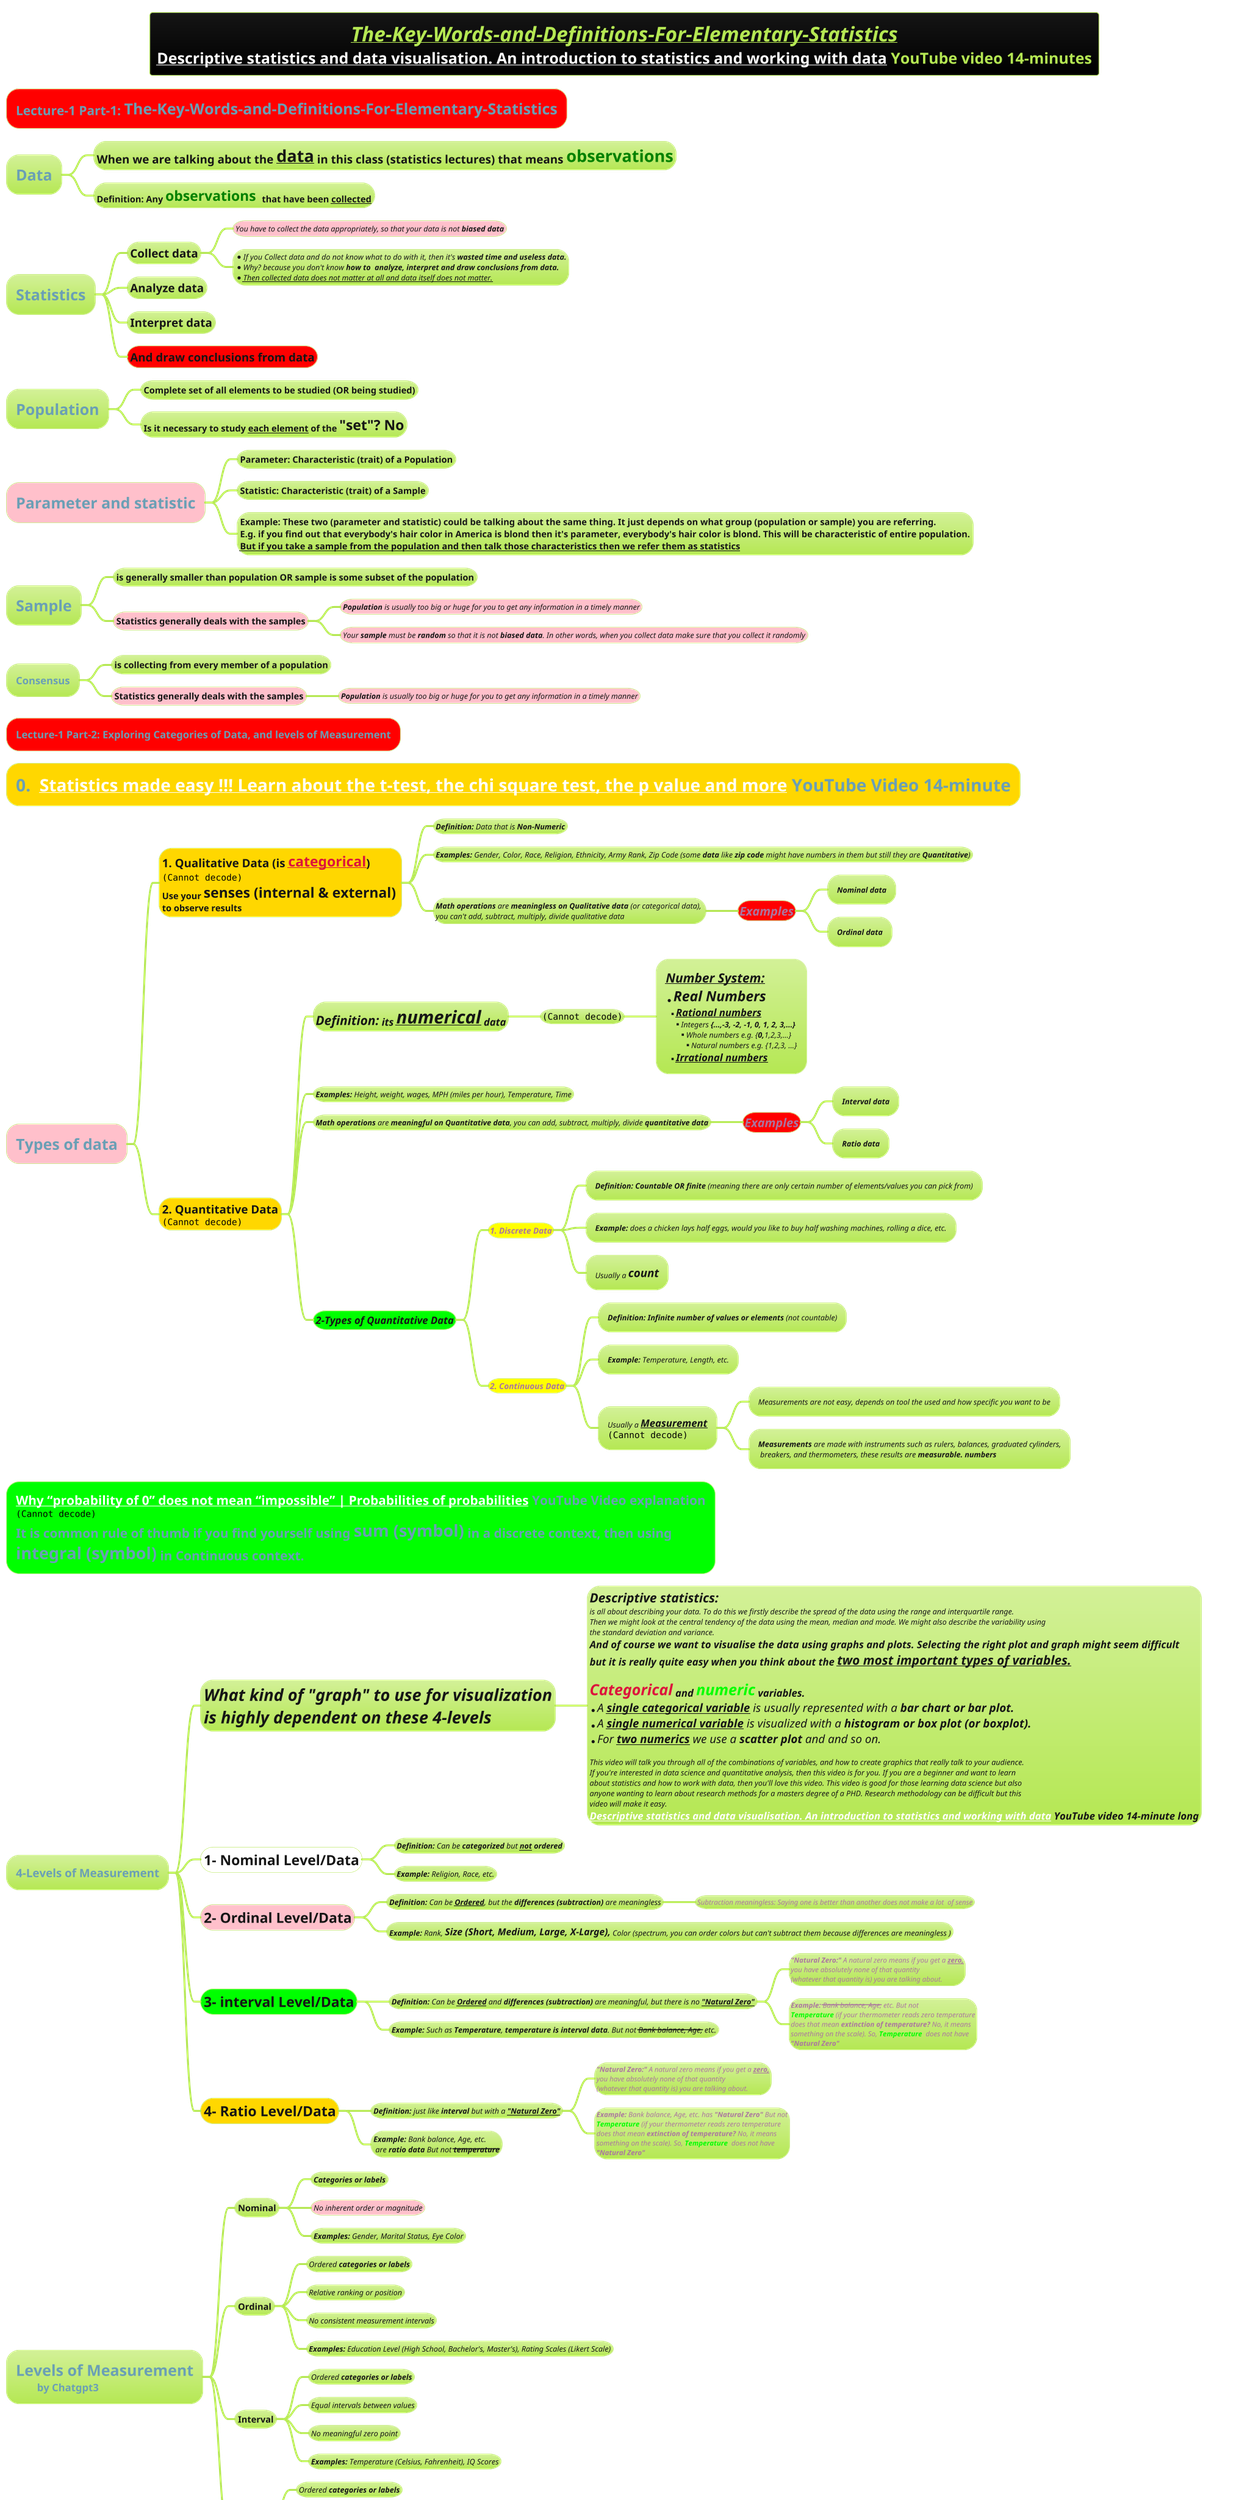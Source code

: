 @startmindmap
skinparam node {
    FontStyle italic
}

title =__//The-Key-Words-and-Definitions-For-Elementary-Statistics//__ \n=[[https://www.youtube.com/watch?v=txNvZ3Zndak&t=91s&ab_channel=GlobalHealthwithGregMartin Descriptive statistics and data visualisation. An introduction to statistics and working with data]] YouTube video 14-minutes
!theme hacker


*[#red] =Lecture-1 Part-1: **The-Key-Words-and-Definitions-For-Elementary-Statistics**
* =**Data**
** =When we are talking about the __**data**__ in this class (statistics lectures) that means <color #green>**observations**</color>
** **Definition:** Any <size:22><color #green>**observations**</color> </size> that have been __collected__

* =**Statistics**
** =Collect data
***[#pink] You have to collect the data appropriately, so that your data is not **biased data**
***:*If you Collect data and do not know what to do with it, then it's **wasted time and useless data.**
*Why? because you don't know **how to  analyze, interpret and draw conclusions from data.**
*__Then collected data does not matter at all and data itself does not matter.__;

** =Analyze data
** =Interpret data
**[#red] =And draw conclusions from data

* =**Population**
** Complete set of all elements to be studied (OR being studied)
** **Is it necessary to study __each element__ of the <size:22>"set"? No**

*[#pink] =**Parameter and statistic**
** **Parameter:** Characteristic (trait) of a **Population**
** **Statistic:** Characteristic (trait) of a **Sample**
**:**Example:** These two **(parameter and statistic) could be talking about the same thing.** It just depends on what **group (population or sample)** you are referring.
E.g. if you find out that everybody's hair color in America is blond then it's **parameter**, everybody's hair color is blond. This will be characteristic of entire population.
__But if you take a **sample** from the **population** and then talk those **characteristics** then we refer them as **statistics**__;

* =**Sample**
** is generally smaller than **population** OR **sample** is some subset of the **population**
**[#pink] **Statistics** generally deals with the **samples**
***[#pink] **Population** is usually too big or huge for you to get any information in a timely manner
***[#pink] Your **sample** must be **random** so that it is not **biased data**. In other words, when you collect data make sure that you collect it randomly

* **Consensus**
** is collecting from **every member** of a **population**
**[#pink] **Statistics** generally deals with the **samples**
***[#pink] **Population** is usually too big or huge for you to get any information in a timely manner


*[#red] Lecture-1 Part-2: **Exploring Categories of Data, and levels of Measurement**
*[#gold] <size:27>**0.  [[https://www.youtube.com/watch?v=I10q6fjPxJ0&t=222s&ab_channel=GlobalHealthwithGregMartin Statistics made easy !!! Learn about the t-test, the chi square test, the p value and more]] YouTube Video 14-minute**

*[#pink] =**Types of data**
**[#gold] ==**1. Qualitative Data (is <color #crimson>__categorical__</color>)** \n<img:images/img_38.png> \nUse your <size:22>**senses** (internal & external)</size> \nto observe results
*** **Definition:** Data that is **Non-Numeric**
*** **Examples:** Gender, Color, Race, Religion, Ethnicity, Army Rank, Zip Code (some **data** like **zip code** might have numbers in them but still they are **Quantitative**)
*** **Math operations** are **meaningless on Qualitative data** (or categorical data), \nyou can't add, subtract, multiply, divide qualitative data
****[#red] =**Examples**
***** **Nominal data**
***** **Ordinal data**
**[#gold] ==**2. Quantitative Data** \n<img:images/img_39.png>
*** =**Definition:** its //**__numerical__**// data
**** <img:images/img_32.png>
*****:=__Number System:__
* <size:22>**Real Numbers**
** <size:16>**__Rational numbers__**
*** Integers **{...,-3, -2, -1, 0, 1, 2, 3,...}**
**** Whole numbers e.g. {**0,**1,2,3,...}
***** Natural numbers e.g. {1,2,3, ...}
** <size:16>**__Irrational numbers__**;

*** **Examples:** Height, weight, wages, MPH (miles per hour), Temperature, Time
*** **Math operations** are **meaningful on Quantitative data**, you can add, subtract, multiply, divide **quantitative data**
****[#red] =**Examples**
***** **Interval data**
***** **Ratio data**
***[#lime] ==**2-Types of Quantitative Data**
****[#yellow] ==1. Discrete Data
***** **Definition:** **Countable OR finite** (meaning there are only certain number of elements/values you can pick from)
***** **Example:** does a chicken lays half eggs, would you like to buy half washing machines, rolling a dice, etc.
***** Usually a <size:18>**count**

****[#yellow] ==2. Continuous Data
***** **Definition:** **Infinite number of values or elements** (not countable)
***** **Example:** Temperature, Length, etc.
***** Usually a <size:16>**__Measurement__**\n<img:images/img_33.png>
****** Measurements are not easy, depends on tool the used and how specific you want to be
****** **Measurements** are made with instruments such as rulers, balances, graduated cylinders,\n breakers, and thermometers, these results are **measurable. numbers**

*[#lime]:=[[https://www.youtube.com/watch?v=ZA4JkHKZM50&ab_channel=3Blue1Brown Why “probability of 0” does not mean “impossible” | Probabilities of probabilities]] YouTube Video explanation
<img:images/img_34.png>
=It is common rule of thumb if you find yourself using <size:22>sum (symbol)</size> in a discrete context, then using
=<size:22>integral (symbol)</size> in Continuous context.;



* ===**4-Levels of Measurement**
** =//**What kind of "graph" to use for visualization**// \n=//**is highly dependent on these 4-levels**//
***:=//Descriptive statistics://
is all about describing your data. To do this we firstly describe the spread of the data using the range and interquartile range.
Then we might look at the central tendency of the data using the mean, median and mode. We might also describe the variability using
the standard deviation and variance.
= And of course we want to visualise the data using graphs and plots. Selecting the right plot and graph might seem difficult
= but it is really quite easy when you think about the __two most important types of variables.__

= <color #crimson>**Categorical**</color> and <color #lime>**numeric**</color> variables.
* <size:18>A **__single categorical variable__** is usually represented with a **bar chart or bar plot.**
* <size:18>A **__single numerical variable__** is visualized with a **histogram or box plot (or boxplot).**
* <size:18>For **__two numerics__** we use a **scatter plot** and and so on.

This video will talk you through all of the combinations of variables, and how to create graphics that really talk to your audience.
If you're interested in data science and quantitative analysis, then this video is for you. If you are a beginner and want to learn
about statistics and how to work with data, then you'll love this video. This video is good for those learning data science but also
anyone wanting to learn about research methods for a masters degree of a PHD. Research methodology can be difficult but this
video will make it easy.
=[[https://www.youtube.com/watch?v=txNvZ3Zndak&t=91s&ab_channel=GlobalHealthwithGregMartin Descriptive statistics and data visualisation. An introduction to statistics and working with data]] YouTube video 14-minute long;

**[#white] =**1- Nominal Level/Data**
*** **Definition:** Can be **categorized** but **__not__ ordered**
*** **Example:** Religion, Race, etc.

**[#pink] =**2- Ordinal Level/Data**
*** **Definition:** Can be **__Ordered__**, but the **differences (subtraction)** are meaningless
**** Subtraction meaningless: Saying one is better than another does not make a lot  of sense
*** **Example:** Rank, <size:15>**Size (Short, Medium, Large, X-Large),**</size> Color (spectrum, you can order colors but can't subtract them because differences are meaningless )

**[#lime] =**3- interval Level/Data**
*** **Definition:** Can be **__Ordered__** and **differences (subtraction)** are meaningful, but there is no **__"Natural Zero"__**
****:**"Natural Zero:"** A natural zero means if you get a **__zero,__**
you have absolutely none of that quantity
(whatever that quantity is) you are talking about.;
****:**Example:** --Bank balance, Age,-- etc. But not
<color #lime>**Temperature**</color> (if your thermometer reads zero temperature
does that mean **extinction of temperature?** No, it means
something on the scale). So, <color #lime>**Temperature**</color>  does not have
**"Natural Zero"**;
*** **Example:** Such as **Temperature**, **temperature is interval data**. But not --Bank balance, Age,-- etc.

**[#gold] =**4- Ratio Level/Data**
*** **Definition:** just like **interval** but with a **__"Natural Zero"__**
****:**"Natural Zero:"** A natural zero means if you get a **__zero,__**
you have absolutely none of that quantity
(whatever that quantity is) you are talking about.;
****:**Example:** Bank balance, Age, etc. has **"Natural Zero"** But not
<color #lime>**Temperature**</color> (if your thermometer reads zero temperature
does that mean **extinction of temperature?** No, it means
something on the scale). So, <color #lime>**Temperature**</color>  does not have
**"Natural Zero"**;
*** **Example:** Bank balance, Age, etc.\n are **ratio data** But not --**temperature**--

* =**Levels of Measurement**\n\tby Chatgpt3
** Nominal
*** **Categories or labels**
***[#pink] No inherent order or magnitude
*** **Examples:** Gender, Marital Status, Eye Color
** Ordinal
*** Ordered **categories or labels**
*** Relative ranking or position
*** No consistent measurement intervals
*** **Examples:** Education Level (High School, Bachelor's, Master's), Rating Scales (Likert Scale)
** Interval
*** Ordered **categories or labels**
*** Equal intervals between values
*** No meaningful zero point
*** **Examples:** Temperature (Celsius, Fahrenheit), IQ Scores
** Ratio
*** Ordered **categories or labels**
*** Equal intervals between values
*** Meaningful zero point
*** **Examples:** Height, Weight, Income, Time

* =Categories of Data and Learning
**:Unlabeled data typically falls under the category of "Unsupervised Learning" in the context of machine learning.
Unsupervised learning is a type of learning where the data does not have predefined labels or categories. The goal
is to explore the patterns, relationships, or structures within the data without any specific guidance.;
** Labeled Data
***[#pink] **Supervised Learning**
**** **Classification**
***** **Output** is always **category (non-numeric value)**
****** **Target variable** are always **interval or ratio data/variable** \n* __**Target variable** is always **dependent variable**__ \n* __**Independent variables** are called **"variables or features"**__ \n* __**Dependent variable** often called **"target or outcome"**__
******* **As shown below**\n <img:images/img_43.png>
**** **Regression**
***** **Output** is always **Numeric value**
****** **Target variable** are always **interval or ratio data/variable** \n* __**Target variable** is always **dependent variable**__ \n* __**Independent variables** are called **"variables or features"**__ \n* __**Dependent variable** often called **"target or outcome"**__
******* **As shown below**\n <img:images/img_42.png>
******** **Dependent vs Independent variable**\n <img:images/img_44.png>
******** **Regression vs correlation**\n <img:images/img_45.png>
** Unlabeled Data
***[#pink] **Unsupervised Learning**
****[#yellow] ===Clustering
****[#yellow] ===Dimensionality Reduction
****[#yellow] ===Anomaly Detection
**:This updated mindmap script reflects the distinction between labeled data used in supervised learning tasks and unlabeled data used
in unsupervised learning tasks. Unsupervised learning algorithms aim to discover patterns, groupings, or anomalies in the data without
relying on predefined labels.;

*:The distinction between labeled and unlabeled data is primarily used in the field of machine learning, where it plays a crucial role
in the training and development of models. However, the concept of labeled and unlabeled data can also be relevant in other disciplines
that involve data analysis and pattern recognition. Here are a few examples:

* **Data Mining:** Data mining is a field that focuses on discovering patterns, relationships, and insights from large datasets.
In data mining, labeled data is often used for supervised learning tasks, while unlabeled data can be utilized for
unsupervised learning tasks such as clustering or anomaly detection.

* **Statistics:** In statistics, labeled data is commonly used for statistical modeling, hypothesis testing, and regression analysis.
**__Unlabeled data__,** on the other hand, can be explored using techniques like **exploratory data analysis or clustering** to gain insights
into the underlying structure of the data.

* **Natural Language Processing (NLP):** In NLP, labeled data is often required for tasks like sentiment analysis, named entity recognition,
or text classification. Unlabeled data can be utilized for tasks such as topic modeling or word embeddings, where the goal is to uncover
latent patterns or representations in text.

While the terminology may vary across disciplines, the fundamental idea of distinguishing between labeled and unlabeled data remains
applicable in various fields that involve data analysis, modeling, and pattern recognition.;

*[#red] Lecture-1 Part-3: **Sampling Techniques: How to Develop a __random Sample__**

* =**Observation vs Experiment**
** Definition
*** **Observation:** Collecting data by observing natural phenomena without manipulating any variables.
*** **another Observation definition:** Measure specific traits but does not modify the subject.
*** **Experiment:** A systematic and controlled procedure performed to test a hypothesis by manipulating variables and collecting data.
*** **another Experiment definition:** Apply **treatment** and then measure the effect on the **subject.**

* =**Random**
** **Definition:** **each member** of a **population** has an equal chance of being selected in a **sample**

* =**Simple Random Sample**
** **Definition:** **each group** of a **size 'm'** has an equal chance of being selected in a **sample**

* ==**4-Common Sampling Techniques**
**[#pink] **Convenience Sample:** use the results that are easy to get (Not Random), so therefore its never used in conducting real observations or experiments
**[#lime] **Systematic Sample:** put a population in order and select every "K" member
**[#orange] **__Strata__fied Sample:** "Strata means layers", breaks the population into subgroups based on a characteristic, then sample **__each__** group
**[#crimson] **__Cluster__ Sample:** divide population into **"groups or clusters"** (regardless of the characteristic), randomly select a certain number "groups or clusters", and then collect data from the **__entire__** cluster

* **2-Types of Sampling errors that can occur while you are sampling**
** **Non Sampling Error:** when you write down wrong information or make a math error something like this, it's called non-sampling error.
** **Sampling Error:** is the difference in characteristics between your sample and your population, because usually a sample does not **represents 100%** a population \nperfectly there will always a margin of error, and this difference (of margin error) is called sampling error

* <img:images/img_40.png>

@endmindmap
